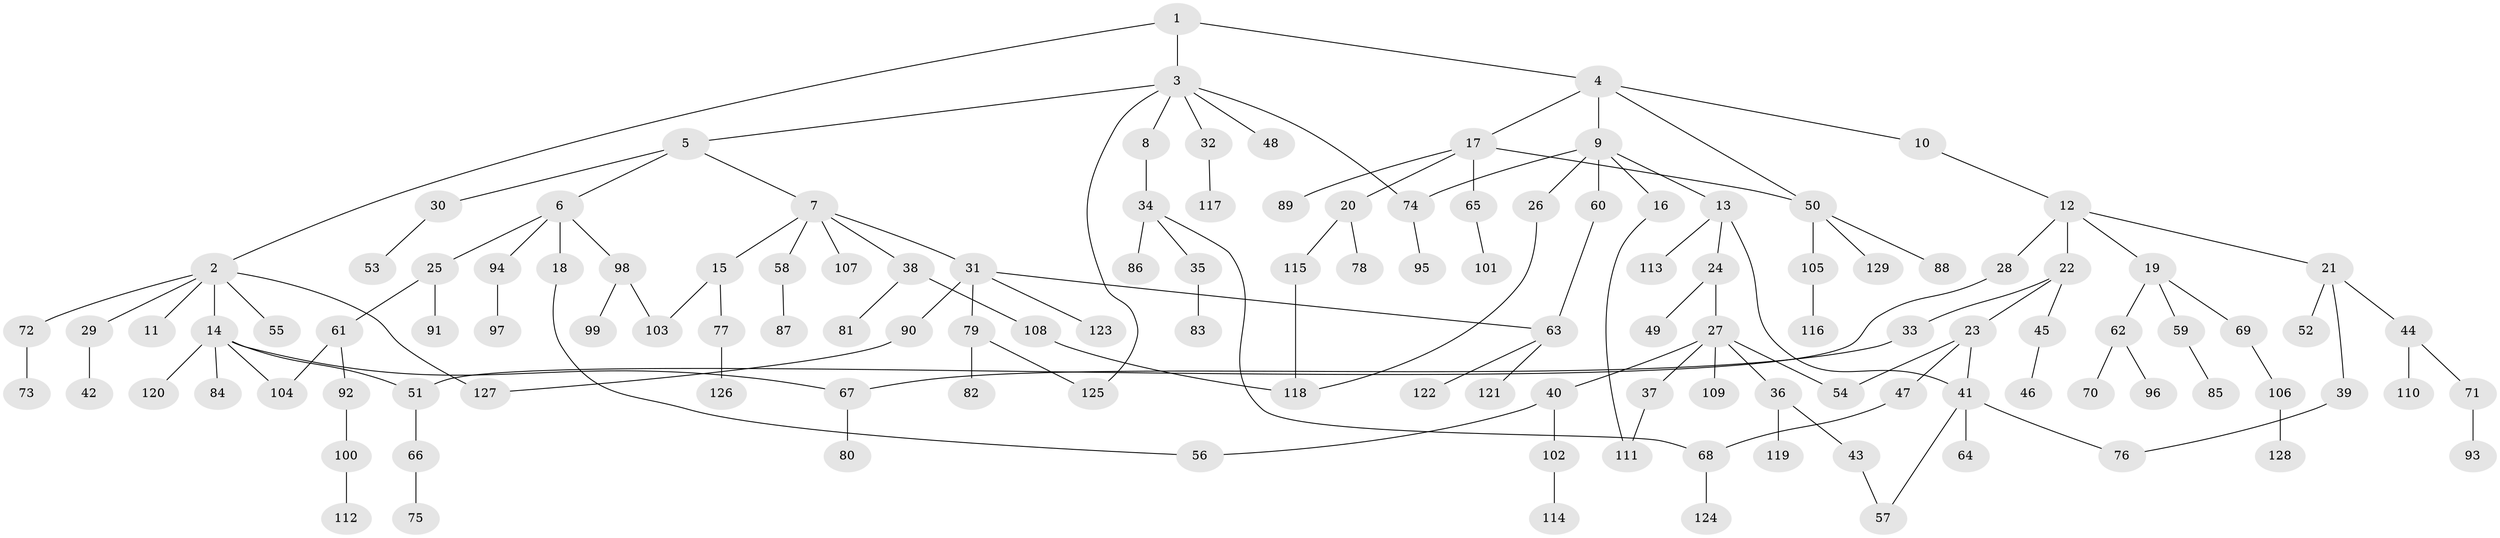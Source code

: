 // coarse degree distribution, {5: 0.04597701149425287, 7: 0.06896551724137931, 6: 0.022988505747126436, 2: 0.28735632183908044, 1: 0.42528735632183906, 3: 0.08045977011494253, 4: 0.06896551724137931}
// Generated by graph-tools (version 1.1) at 2025/23/03/03/25 07:23:31]
// undirected, 129 vertices, 146 edges
graph export_dot {
graph [start="1"]
  node [color=gray90,style=filled];
  1;
  2;
  3;
  4;
  5;
  6;
  7;
  8;
  9;
  10;
  11;
  12;
  13;
  14;
  15;
  16;
  17;
  18;
  19;
  20;
  21;
  22;
  23;
  24;
  25;
  26;
  27;
  28;
  29;
  30;
  31;
  32;
  33;
  34;
  35;
  36;
  37;
  38;
  39;
  40;
  41;
  42;
  43;
  44;
  45;
  46;
  47;
  48;
  49;
  50;
  51;
  52;
  53;
  54;
  55;
  56;
  57;
  58;
  59;
  60;
  61;
  62;
  63;
  64;
  65;
  66;
  67;
  68;
  69;
  70;
  71;
  72;
  73;
  74;
  75;
  76;
  77;
  78;
  79;
  80;
  81;
  82;
  83;
  84;
  85;
  86;
  87;
  88;
  89;
  90;
  91;
  92;
  93;
  94;
  95;
  96;
  97;
  98;
  99;
  100;
  101;
  102;
  103;
  104;
  105;
  106;
  107;
  108;
  109;
  110;
  111;
  112;
  113;
  114;
  115;
  116;
  117;
  118;
  119;
  120;
  121;
  122;
  123;
  124;
  125;
  126;
  127;
  128;
  129;
  1 -- 2;
  1 -- 3;
  1 -- 4;
  2 -- 11;
  2 -- 14;
  2 -- 29;
  2 -- 55;
  2 -- 72;
  2 -- 127;
  3 -- 5;
  3 -- 8;
  3 -- 32;
  3 -- 48;
  3 -- 74;
  3 -- 125;
  4 -- 9;
  4 -- 10;
  4 -- 17;
  4 -- 50;
  5 -- 6;
  5 -- 7;
  5 -- 30;
  6 -- 18;
  6 -- 25;
  6 -- 94;
  6 -- 98;
  7 -- 15;
  7 -- 31;
  7 -- 38;
  7 -- 58;
  7 -- 107;
  8 -- 34;
  9 -- 13;
  9 -- 16;
  9 -- 26;
  9 -- 60;
  9 -- 74;
  10 -- 12;
  12 -- 19;
  12 -- 21;
  12 -- 22;
  12 -- 28;
  13 -- 24;
  13 -- 113;
  13 -- 41;
  14 -- 67;
  14 -- 84;
  14 -- 120;
  14 -- 51;
  14 -- 104;
  15 -- 77;
  15 -- 103;
  16 -- 111;
  17 -- 20;
  17 -- 50;
  17 -- 65;
  17 -- 89;
  18 -- 56;
  19 -- 59;
  19 -- 62;
  19 -- 69;
  20 -- 78;
  20 -- 115;
  21 -- 39;
  21 -- 44;
  21 -- 52;
  22 -- 23;
  22 -- 33;
  22 -- 45;
  23 -- 41;
  23 -- 47;
  23 -- 54;
  24 -- 27;
  24 -- 49;
  25 -- 61;
  25 -- 91;
  26 -- 118;
  27 -- 36;
  27 -- 37;
  27 -- 40;
  27 -- 109;
  27 -- 54;
  28 -- 51;
  29 -- 42;
  30 -- 53;
  31 -- 79;
  31 -- 90;
  31 -- 123;
  31 -- 63;
  32 -- 117;
  33 -- 67;
  34 -- 35;
  34 -- 86;
  34 -- 68;
  35 -- 83;
  36 -- 43;
  36 -- 119;
  37 -- 111;
  38 -- 81;
  38 -- 108;
  39 -- 76;
  40 -- 56;
  40 -- 102;
  41 -- 57;
  41 -- 64;
  41 -- 76;
  43 -- 57;
  44 -- 71;
  44 -- 110;
  45 -- 46;
  47 -- 68;
  50 -- 88;
  50 -- 105;
  50 -- 129;
  51 -- 66;
  58 -- 87;
  59 -- 85;
  60 -- 63;
  61 -- 92;
  61 -- 104;
  62 -- 70;
  62 -- 96;
  63 -- 121;
  63 -- 122;
  65 -- 101;
  66 -- 75;
  67 -- 80;
  68 -- 124;
  69 -- 106;
  71 -- 93;
  72 -- 73;
  74 -- 95;
  77 -- 126;
  79 -- 82;
  79 -- 125;
  90 -- 127;
  92 -- 100;
  94 -- 97;
  98 -- 99;
  98 -- 103;
  100 -- 112;
  102 -- 114;
  105 -- 116;
  106 -- 128;
  108 -- 118;
  115 -- 118;
}

